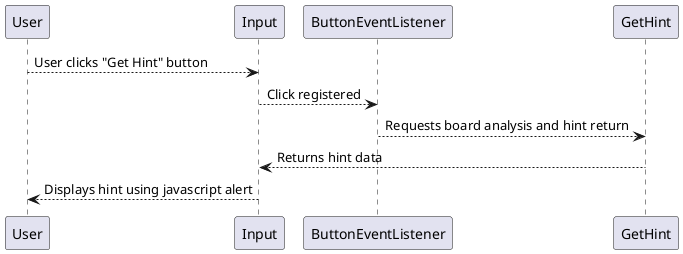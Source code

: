 @startuml
User --> Input: User clicks "Get Hint" button
Input-->ButtonEventListener: Click registered
ButtonEventListener-->GetHint:Requests board analysis and hint return
GetHint-->Input: Returns hint data
Input-->User: Displays hint using javascript alert
@enduml